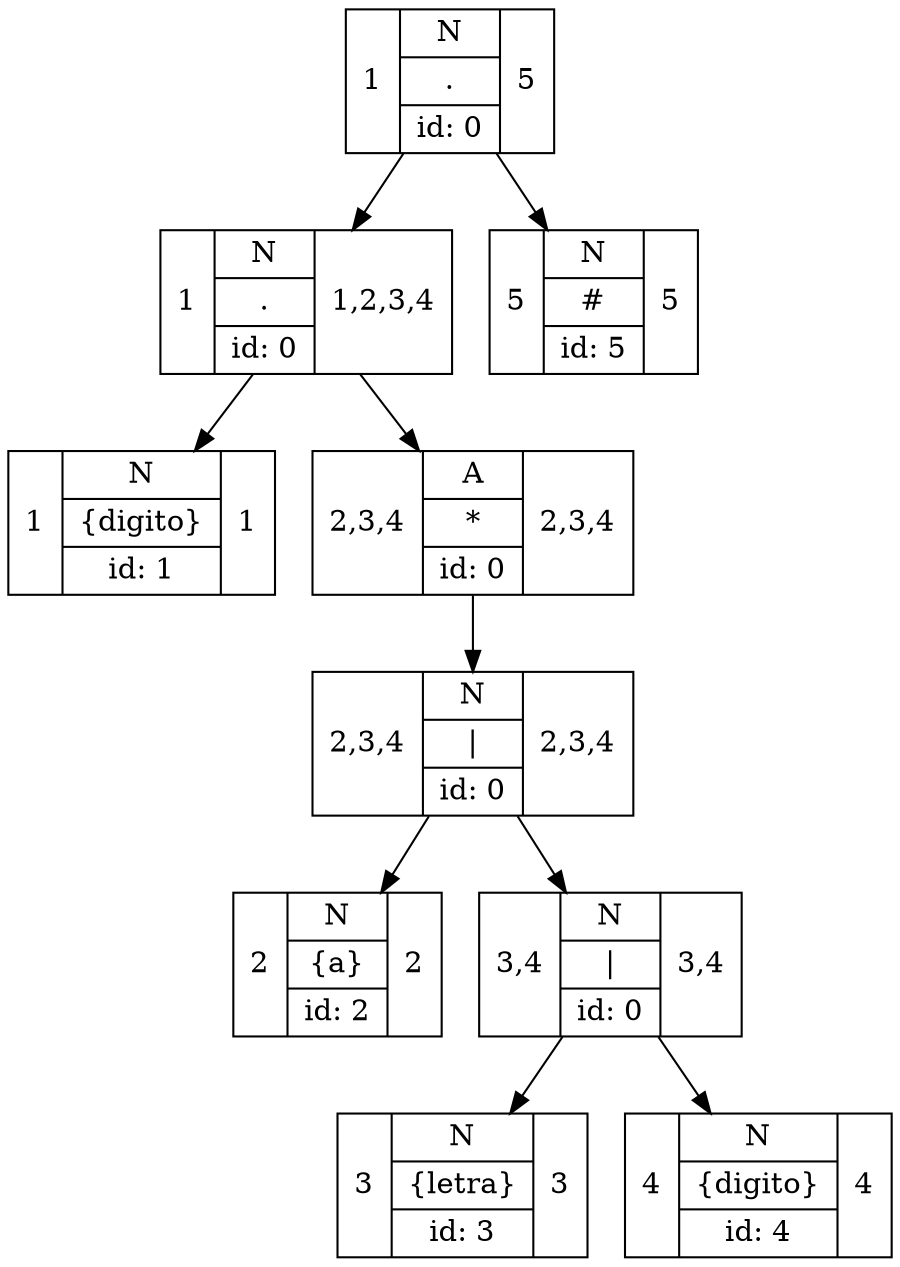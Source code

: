 digraph G{
rankdir=UD
node[shape=record]
concentrate=true
nodo0[label="1|{N|.|id: 0}|{5}"];
nodo8[label="1|{N|.|id: 0}|{1,2,3,4}"];
nodo1[label="1|{N|\{digito\}|id: 1}|{1}"];
nodo8->nodo1;
nodo7[label="2,3,4|{A|*|id: 0}|{2,3,4}"];
nodo6[label="2,3,4|{N|\||id: 0}|{2,3,4}"];
nodo2[label="2|{N|\{a\}|id: 2}|{2}"];
nodo6->nodo2;
nodo5[label="3,4|{N|\||id: 0}|{3,4}"];
nodo3[label="3|{N|\{letra\}|id: 3}|{3}"];
nodo5->nodo3;
nodo4[label="4|{N|\{digito\}|id: 4}|{4}"];
nodo5->nodo4;
nodo6->nodo5;
nodo7->nodo6;
nodo8->nodo7;
nodo0->nodo8;
nodo9[label="5|{N|#|id: 5}|{5}"];
nodo0->nodo9;

}
